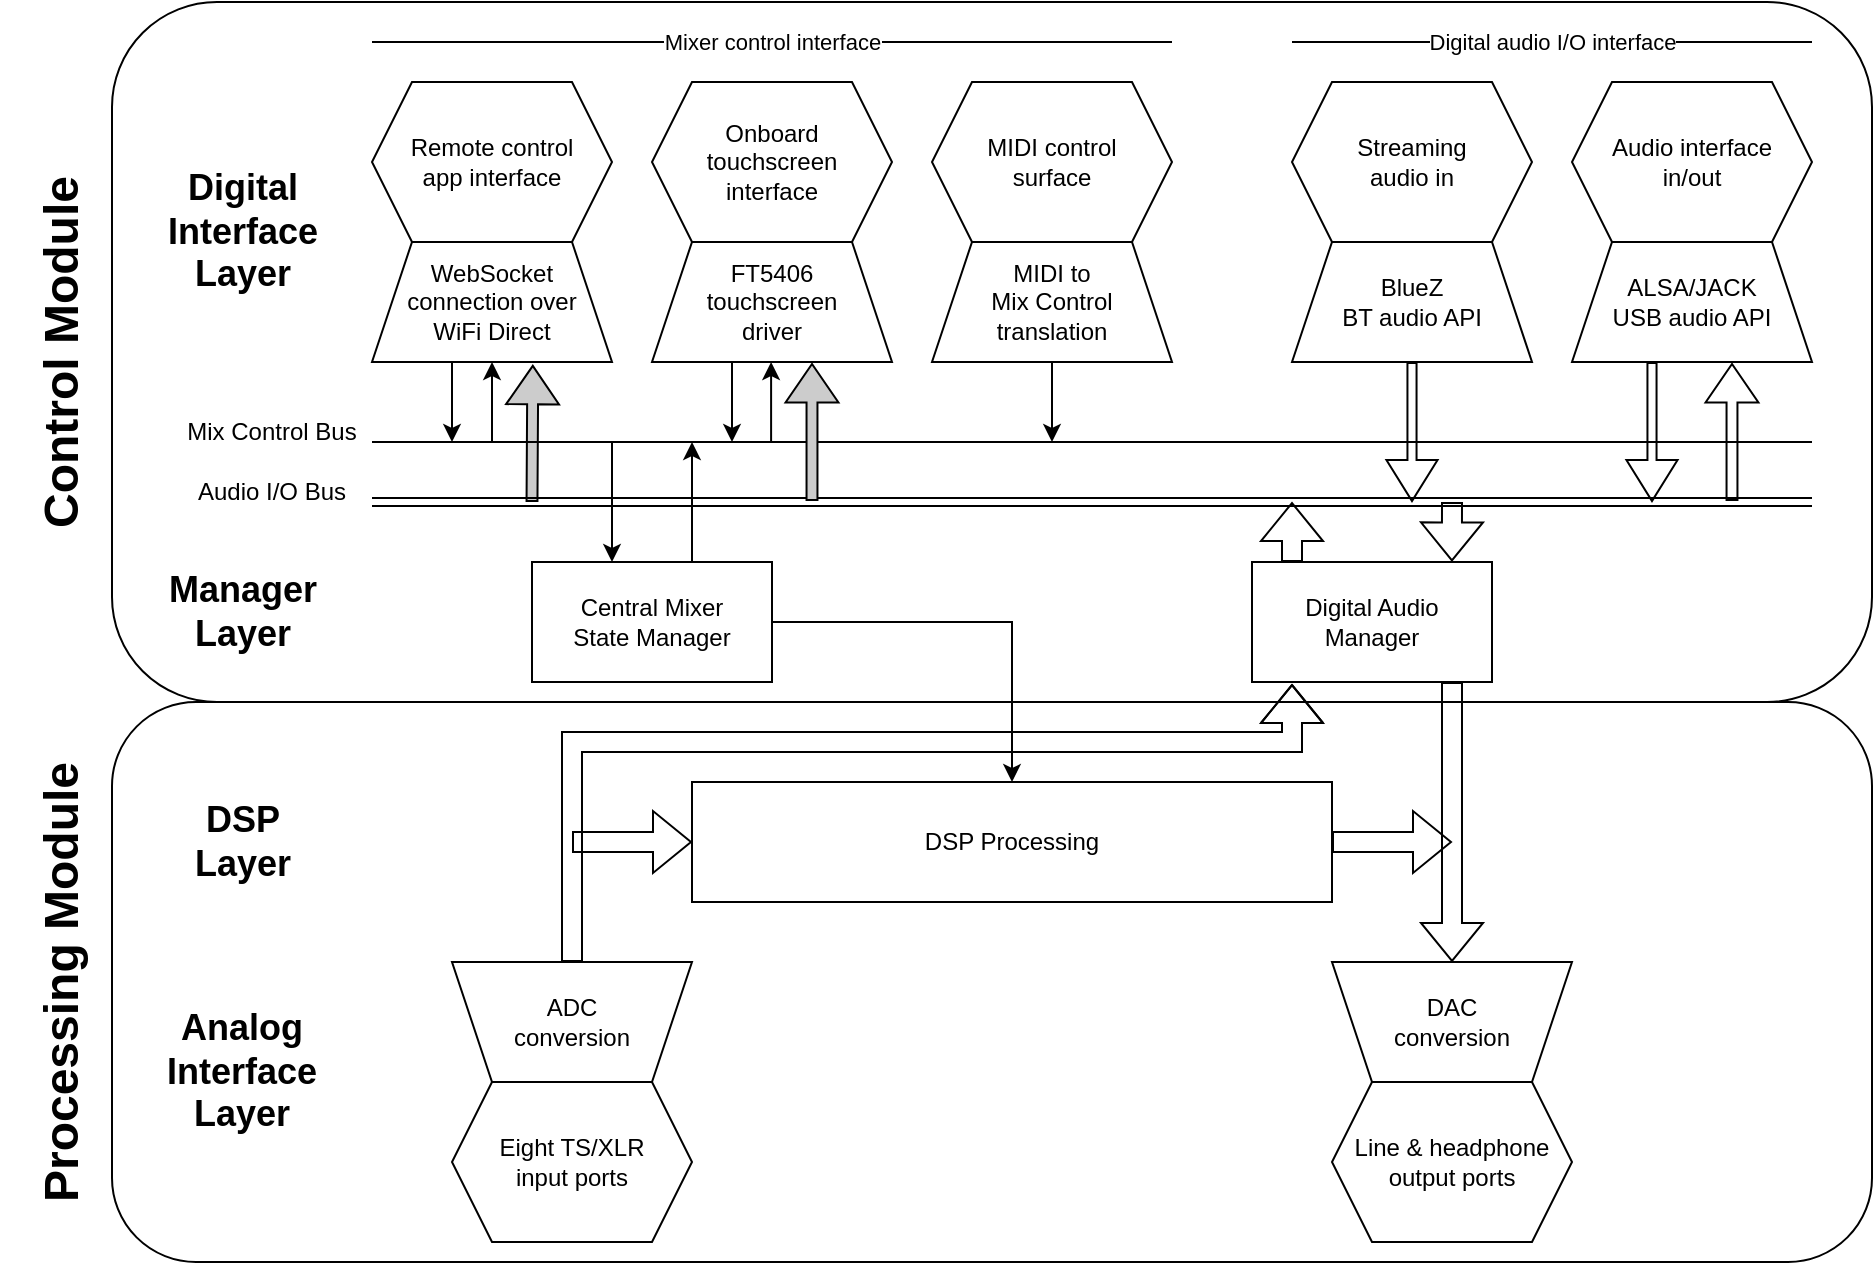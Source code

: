 <mxfile version="24.7.7">
  <diagram name="Page-1" id="28XEprOLKkvbNDZdhUOm">
    <mxGraphModel dx="2044" dy="615" grid="1" gridSize="10" guides="1" tooltips="1" connect="1" arrows="1" fold="1" page="1" pageScale="1" pageWidth="850" pageHeight="1100" math="0" shadow="0">
      <root>
        <mxCell id="0" />
        <mxCell id="1" parent="0" />
        <mxCell id="8qI2Ke6vN0tsmFQ91dXW-2" value="" style="rounded=1;whiteSpace=wrap;html=1;" vertex="1" parent="1">
          <mxGeometry x="-10" y="350" width="880" height="280" as="geometry" />
        </mxCell>
        <mxCell id="8qI2Ke6vN0tsmFQ91dXW-1" value="" style="rounded=1;whiteSpace=wrap;html=1;" vertex="1" parent="1">
          <mxGeometry x="-10" width="880" height="350" as="geometry" />
        </mxCell>
        <mxCell id="qX4GHCo48Fy9RzZ0Yudx-1" value="Central Mixer&lt;br&gt;State Manager" style="rounded=0;whiteSpace=wrap;html=1;" parent="1" vertex="1">
          <mxGeometry x="200" y="280" width="120" height="60" as="geometry" />
        </mxCell>
        <mxCell id="qX4GHCo48Fy9RzZ0Yudx-2" value="Remote control&lt;br&gt;app interface" style="shape=hexagon;perimeter=hexagonPerimeter2;whiteSpace=wrap;html=1;fixedSize=1;" parent="1" vertex="1">
          <mxGeometry x="120" y="40" width="120" height="80" as="geometry" />
        </mxCell>
        <mxCell id="qX4GHCo48Fy9RzZ0Yudx-3" value="MIDI control&lt;br&gt;surface" style="shape=hexagon;perimeter=hexagonPerimeter2;whiteSpace=wrap;html=1;fixedSize=1;" parent="1" vertex="1">
          <mxGeometry x="400" y="40" width="120" height="80" as="geometry" />
        </mxCell>
        <mxCell id="qX4GHCo48Fy9RzZ0Yudx-4" value="Onboard&lt;br&gt;touchscreen&lt;br&gt;interface" style="shape=hexagon;perimeter=hexagonPerimeter2;whiteSpace=wrap;html=1;fixedSize=1;" parent="1" vertex="1">
          <mxGeometry x="260" y="40" width="120" height="80" as="geometry" />
        </mxCell>
        <mxCell id="qX4GHCo48Fy9RzZ0Yudx-5" value="&lt;h2&gt;DSP&lt;br&gt;Layer&lt;/h2&gt;" style="text;html=1;align=center;verticalAlign=middle;resizable=0;points=[];autosize=1;strokeColor=none;fillColor=none;" parent="1" vertex="1">
          <mxGeometry x="20" y="375" width="70" height="90" as="geometry" />
        </mxCell>
        <mxCell id="qX4GHCo48Fy9RzZ0Yudx-6" value="&lt;h2&gt;Digital&lt;br&gt;Interface&lt;br&gt;Layer&lt;/h2&gt;" style="text;html=1;align=center;verticalAlign=middle;resizable=0;points=[];autosize=1;strokeColor=none;fillColor=none;" parent="1" vertex="1">
          <mxGeometry x="5" y="60" width="100" height="110" as="geometry" />
        </mxCell>
        <mxCell id="qX4GHCo48Fy9RzZ0Yudx-7" value="&lt;h2&gt;Manager&lt;br&gt;Layer&lt;/h2&gt;" style="text;html=1;align=center;verticalAlign=middle;resizable=0;points=[];autosize=1;strokeColor=none;fillColor=none;" parent="1" vertex="1">
          <mxGeometry x="5" y="260" width="100" height="90" as="geometry" />
        </mxCell>
        <mxCell id="qX4GHCo48Fy9RzZ0Yudx-8" value="DSP Processing" style="rounded=0;whiteSpace=wrap;html=1;" parent="1" vertex="1">
          <mxGeometry x="280" y="390" width="320" height="60" as="geometry" />
        </mxCell>
        <mxCell id="qX4GHCo48Fy9RzZ0Yudx-9" value="Streaming&lt;br&gt;audio in" style="shape=hexagon;perimeter=hexagonPerimeter2;whiteSpace=wrap;html=1;fixedSize=1;" parent="1" vertex="1">
          <mxGeometry x="580" y="40" width="120" height="80" as="geometry" />
        </mxCell>
        <mxCell id="qX4GHCo48Fy9RzZ0Yudx-10" value="Audio interface&lt;br&gt;in/out" style="shape=hexagon;perimeter=hexagonPerimeter2;whiteSpace=wrap;html=1;fixedSize=1;" parent="1" vertex="1">
          <mxGeometry x="720" y="40" width="120" height="80" as="geometry" />
        </mxCell>
        <mxCell id="qX4GHCo48Fy9RzZ0Yudx-11" value="Digital Audio&lt;br&gt;Manager" style="rounded=0;whiteSpace=wrap;html=1;" parent="1" vertex="1">
          <mxGeometry x="560" y="280" width="120" height="60" as="geometry" />
        </mxCell>
        <mxCell id="qX4GHCo48Fy9RzZ0Yudx-12" value="&lt;h2&gt;Analog&lt;br&gt;Interface&lt;br&gt;Layer&lt;/h2&gt;" style="text;html=1;align=center;verticalAlign=middle;whiteSpace=wrap;rounded=0;" parent="1" vertex="1">
          <mxGeometry x="10" y="520" width="90" height="30" as="geometry" />
        </mxCell>
        <mxCell id="qX4GHCo48Fy9RzZ0Yudx-30" value="Eight TS/XLR&lt;br&gt;input ports" style="shape=hexagon;perimeter=hexagonPerimeter2;whiteSpace=wrap;html=1;fixedSize=1;" parent="1" vertex="1">
          <mxGeometry x="160" y="540" width="120" height="80" as="geometry" />
        </mxCell>
        <mxCell id="qX4GHCo48Fy9RzZ0Yudx-31" value="Line &amp;amp; headphone&lt;br&gt;output ports" style="shape=hexagon;perimeter=hexagonPerimeter2;whiteSpace=wrap;html=1;fixedSize=1;" parent="1" vertex="1">
          <mxGeometry x="600" y="540" width="120" height="80" as="geometry" />
        </mxCell>
        <mxCell id="qX4GHCo48Fy9RzZ0Yudx-34" value="WebSocket&lt;br&gt;connection over&lt;br&gt;WiFi Direct" style="shape=trapezoid;perimeter=trapezoidPerimeter;whiteSpace=wrap;html=1;fixedSize=1;" parent="1" vertex="1">
          <mxGeometry x="120" y="120" width="120" height="60" as="geometry" />
        </mxCell>
        <mxCell id="qX4GHCo48Fy9RzZ0Yudx-35" value="MIDI to&lt;br&gt;Mix Control&lt;br&gt;translation" style="shape=trapezoid;perimeter=trapezoidPerimeter;whiteSpace=wrap;html=1;fixedSize=1;" parent="1" vertex="1">
          <mxGeometry x="400" y="120" width="120" height="60" as="geometry" />
        </mxCell>
        <mxCell id="qX4GHCo48Fy9RzZ0Yudx-36" value="BlueZ&lt;br&gt;BT audio API" style="shape=trapezoid;perimeter=trapezoidPerimeter;whiteSpace=wrap;html=1;fixedSize=1;" parent="1" vertex="1">
          <mxGeometry x="580" y="120" width="120" height="60" as="geometry" />
        </mxCell>
        <mxCell id="qX4GHCo48Fy9RzZ0Yudx-37" value="ALSA/JACK&lt;br&gt;USB audio API" style="shape=trapezoid;perimeter=trapezoidPerimeter;whiteSpace=wrap;html=1;fixedSize=1;" parent="1" vertex="1">
          <mxGeometry x="720" y="120" width="120" height="60" as="geometry" />
        </mxCell>
        <mxCell id="qX4GHCo48Fy9RzZ0Yudx-38" value="Mixer control interface" style="endArrow=none;html=1;rounded=0;" parent="1" edge="1">
          <mxGeometry width="50" height="50" relative="1" as="geometry">
            <mxPoint x="120" y="20" as="sourcePoint" />
            <mxPoint x="520" y="20" as="targetPoint" />
            <mxPoint as="offset" />
          </mxGeometry>
        </mxCell>
        <mxCell id="qX4GHCo48Fy9RzZ0Yudx-39" value="Digital audio I/O interface" style="endArrow=none;html=1;rounded=0;" parent="1" edge="1">
          <mxGeometry width="50" height="50" relative="1" as="geometry">
            <mxPoint x="580" y="20" as="sourcePoint" />
            <mxPoint x="840" y="20" as="targetPoint" />
          </mxGeometry>
        </mxCell>
        <mxCell id="qX4GHCo48Fy9RzZ0Yudx-43" value="Mix Control Bus" style="text;html=1;align=center;verticalAlign=middle;whiteSpace=wrap;rounded=0;" parent="1" vertex="1">
          <mxGeometry x="10" y="200" width="120" height="30" as="geometry" />
        </mxCell>
        <mxCell id="qX4GHCo48Fy9RzZ0Yudx-45" value="Audio I/O Bus" style="text;html=1;align=center;verticalAlign=middle;whiteSpace=wrap;rounded=0;" parent="1" vertex="1">
          <mxGeometry x="30" y="230" width="80" height="30" as="geometry" />
        </mxCell>
        <mxCell id="qX4GHCo48Fy9RzZ0Yudx-46" value="" style="endArrow=classic;html=1;rounded=0;" parent="1" edge="1">
          <mxGeometry width="50" height="50" relative="1" as="geometry">
            <mxPoint x="160" y="180" as="sourcePoint" />
            <mxPoint x="160" y="220" as="targetPoint" />
          </mxGeometry>
        </mxCell>
        <mxCell id="qX4GHCo48Fy9RzZ0Yudx-47" value="" style="endArrow=classic;html=1;rounded=0;entryX=0.5;entryY=1;entryDx=0;entryDy=0;" parent="1" target="qX4GHCo48Fy9RzZ0Yudx-34" edge="1">
          <mxGeometry width="50" height="50" relative="1" as="geometry">
            <mxPoint x="180" y="220" as="sourcePoint" />
            <mxPoint x="230" y="170" as="targetPoint" />
          </mxGeometry>
        </mxCell>
        <mxCell id="qX4GHCo48Fy9RzZ0Yudx-50" value="" style="endArrow=classic;html=1;rounded=0;entryX=0.67;entryY=1.024;entryDx=0;entryDy=0;entryPerimeter=0;shape=flexArrow;width=5.455;endSize=6.064;fillColor=#CCCCCC;" parent="1" target="qX4GHCo48Fy9RzZ0Yudx-34" edge="1">
          <mxGeometry width="50" height="50" relative="1" as="geometry">
            <mxPoint x="200" y="250" as="sourcePoint" />
            <mxPoint x="250" y="200" as="targetPoint" />
          </mxGeometry>
        </mxCell>
        <mxCell id="qX4GHCo48Fy9RzZ0Yudx-55" value="" style="shape=flexArrow;endArrow=classic;html=1;rounded=0;width=4.545;endSize=6.482;fillColor=#FFFFFF;" parent="1" edge="1">
          <mxGeometry width="50" height="50" relative="1" as="geometry">
            <mxPoint x="640" y="180" as="sourcePoint" />
            <mxPoint x="640" y="250" as="targetPoint" />
          </mxGeometry>
        </mxCell>
        <mxCell id="qX4GHCo48Fy9RzZ0Yudx-56" value="" style="shape=flexArrow;endArrow=classic;html=1;rounded=0;width=4.545;endSize=6.482;fillColor=#FFFFFF;" parent="1" edge="1">
          <mxGeometry width="50" height="50" relative="1" as="geometry">
            <mxPoint x="760" y="180" as="sourcePoint" />
            <mxPoint x="760" y="250" as="targetPoint" />
          </mxGeometry>
        </mxCell>
        <mxCell id="qX4GHCo48Fy9RzZ0Yudx-58" value="" style="endArrow=classic;html=1;rounded=0;entryX=0.67;entryY=1.024;entryDx=0;entryDy=0;entryPerimeter=0;shape=flexArrow;width=5.455;endSize=6.064;fillColor=#FFFFFF;" parent="1" edge="1">
          <mxGeometry width="50" height="50" relative="1" as="geometry">
            <mxPoint x="800" y="249.5" as="sourcePoint" />
            <mxPoint x="800" y="180.5" as="targetPoint" />
          </mxGeometry>
        </mxCell>
        <mxCell id="qX4GHCo48Fy9RzZ0Yudx-42" value="" style="shape=link;html=1;rounded=0;fillColor=#FFFFFF;" parent="1" edge="1">
          <mxGeometry width="100" relative="1" as="geometry">
            <mxPoint x="120" y="250" as="sourcePoint" />
            <mxPoint x="840" y="250" as="targetPoint" />
          </mxGeometry>
        </mxCell>
        <mxCell id="qX4GHCo48Fy9RzZ0Yudx-40" value="" style="endArrow=none;html=1;rounded=0;" parent="1" edge="1">
          <mxGeometry width="50" height="50" relative="1" as="geometry">
            <mxPoint x="120" y="220" as="sourcePoint" />
            <mxPoint x="840" y="220" as="targetPoint" />
          </mxGeometry>
        </mxCell>
        <mxCell id="qX4GHCo48Fy9RzZ0Yudx-60" value="FT5406&lt;br&gt;touchscreen&lt;br&gt;driver" style="shape=trapezoid;perimeter=trapezoidPerimeter;whiteSpace=wrap;html=1;fixedSize=1;" parent="1" vertex="1">
          <mxGeometry x="260" y="120" width="120" height="60" as="geometry" />
        </mxCell>
        <mxCell id="qX4GHCo48Fy9RzZ0Yudx-61" value="" style="endArrow=classic;html=1;rounded=0;" parent="1" edge="1">
          <mxGeometry width="50" height="50" relative="1" as="geometry">
            <mxPoint x="460" y="180" as="sourcePoint" />
            <mxPoint x="460" y="220" as="targetPoint" />
          </mxGeometry>
        </mxCell>
        <mxCell id="qX4GHCo48Fy9RzZ0Yudx-62" value="" style="endArrow=classic;html=1;rounded=0;entryX=0.67;entryY=1.024;entryDx=0;entryDy=0;entryPerimeter=0;shape=flexArrow;width=5.455;endSize=6.064;fillColor=#CCCCCC;" parent="1" edge="1">
          <mxGeometry width="50" height="50" relative="1" as="geometry">
            <mxPoint x="340" y="249.5" as="sourcePoint" />
            <mxPoint x="340" y="180.5" as="targetPoint" />
          </mxGeometry>
        </mxCell>
        <mxCell id="qX4GHCo48Fy9RzZ0Yudx-63" value="" style="endArrow=classic;html=1;rounded=0;entryX=0.5;entryY=1;entryDx=0;entryDy=0;" parent="1" edge="1">
          <mxGeometry width="50" height="50" relative="1" as="geometry">
            <mxPoint x="319.55" y="220" as="sourcePoint" />
            <mxPoint x="319.55" y="180" as="targetPoint" />
          </mxGeometry>
        </mxCell>
        <mxCell id="qX4GHCo48Fy9RzZ0Yudx-64" value="" style="endArrow=classic;html=1;rounded=0;" parent="1" edge="1">
          <mxGeometry width="50" height="50" relative="1" as="geometry">
            <mxPoint x="300" y="180" as="sourcePoint" />
            <mxPoint x="300" y="220" as="targetPoint" />
          </mxGeometry>
        </mxCell>
        <mxCell id="qX4GHCo48Fy9RzZ0Yudx-65" value="" style="endArrow=classic;html=1;rounded=0;" parent="1" edge="1">
          <mxGeometry width="50" height="50" relative="1" as="geometry">
            <mxPoint x="240" y="220" as="sourcePoint" />
            <mxPoint x="240" y="280" as="targetPoint" />
          </mxGeometry>
        </mxCell>
        <mxCell id="qX4GHCo48Fy9RzZ0Yudx-66" value="" style="endArrow=classic;html=1;rounded=0;" parent="1" edge="1">
          <mxGeometry width="50" height="50" relative="1" as="geometry">
            <mxPoint x="280" y="280" as="sourcePoint" />
            <mxPoint x="280" y="220" as="targetPoint" />
          </mxGeometry>
        </mxCell>
        <mxCell id="qX4GHCo48Fy9RzZ0Yudx-72" value="" style="shape=trapezoid;perimeter=trapezoidPerimeter;whiteSpace=wrap;html=1;fixedSize=1;rotation=-180;" parent="1" vertex="1">
          <mxGeometry x="160" y="480" width="120" height="60" as="geometry" />
        </mxCell>
        <mxCell id="qX4GHCo48Fy9RzZ0Yudx-73" value="ADC&lt;br&gt;conversion" style="text;html=1;align=center;verticalAlign=middle;whiteSpace=wrap;rounded=0;" parent="1" vertex="1">
          <mxGeometry x="190" y="495" width="60" height="30" as="geometry" />
        </mxCell>
        <mxCell id="qX4GHCo48Fy9RzZ0Yudx-74" value="" style="shape=trapezoid;perimeter=trapezoidPerimeter;whiteSpace=wrap;html=1;fixedSize=1;rotation=-180;" parent="1" vertex="1">
          <mxGeometry x="600" y="480" width="120" height="60" as="geometry" />
        </mxCell>
        <mxCell id="qX4GHCo48Fy9RzZ0Yudx-75" value="DAC&lt;br&gt;conversion" style="text;html=1;align=center;verticalAlign=middle;whiteSpace=wrap;rounded=0;" parent="1" vertex="1">
          <mxGeometry x="630" y="495" width="60" height="30" as="geometry" />
        </mxCell>
        <mxCell id="qX4GHCo48Fy9RzZ0Yudx-77" value="" style="shape=flexArrow;endArrow=classic;html=1;rounded=0;" parent="1" edge="1">
          <mxGeometry width="50" height="50" relative="1" as="geometry">
            <mxPoint x="220" y="480" as="sourcePoint" />
            <mxPoint x="580" y="341" as="targetPoint" />
            <Array as="points">
              <mxPoint x="220" y="370" />
              <mxPoint x="580" y="370" />
            </Array>
          </mxGeometry>
        </mxCell>
        <mxCell id="qX4GHCo48Fy9RzZ0Yudx-78" value="" style="shape=flexArrow;endArrow=classic;html=1;rounded=0;" parent="1" edge="1">
          <mxGeometry width="50" height="50" relative="1" as="geometry">
            <mxPoint x="220" y="420" as="sourcePoint" />
            <mxPoint x="280" y="420" as="targetPoint" />
          </mxGeometry>
        </mxCell>
        <mxCell id="qX4GHCo48Fy9RzZ0Yudx-79" value="" style="shape=flexArrow;endArrow=classic;html=1;rounded=0;entryX=0.5;entryY=1;entryDx=0;entryDy=0;" parent="1" target="qX4GHCo48Fy9RzZ0Yudx-74" edge="1">
          <mxGeometry width="50" height="50" relative="1" as="geometry">
            <mxPoint x="660" y="340" as="sourcePoint" />
            <mxPoint x="710" y="290" as="targetPoint" />
          </mxGeometry>
        </mxCell>
        <mxCell id="qX4GHCo48Fy9RzZ0Yudx-80" value="" style="shape=flexArrow;endArrow=classic;html=1;rounded=0;" parent="1" edge="1">
          <mxGeometry width="50" height="50" relative="1" as="geometry">
            <mxPoint x="600" y="420" as="sourcePoint" />
            <mxPoint x="660" y="420" as="targetPoint" />
          </mxGeometry>
        </mxCell>
        <mxCell id="qX4GHCo48Fy9RzZ0Yudx-81" value="" style="shape=flexArrow;endArrow=classic;html=1;rounded=0;" parent="1" edge="1">
          <mxGeometry width="50" height="50" relative="1" as="geometry">
            <mxPoint x="580" y="280" as="sourcePoint" />
            <mxPoint x="580" y="250" as="targetPoint" />
          </mxGeometry>
        </mxCell>
        <mxCell id="qX4GHCo48Fy9RzZ0Yudx-82" value="" style="shape=flexArrow;endArrow=classic;html=1;rounded=0;entryX=0.833;entryY=-0.005;entryDx=0;entryDy=0;entryPerimeter=0;" parent="1" target="qX4GHCo48Fy9RzZ0Yudx-11" edge="1">
          <mxGeometry width="50" height="50" relative="1" as="geometry">
            <mxPoint x="660" y="250" as="sourcePoint" />
            <mxPoint x="730" y="290" as="targetPoint" />
          </mxGeometry>
        </mxCell>
        <mxCell id="qX4GHCo48Fy9RzZ0Yudx-83" value="" style="endArrow=classic;html=1;rounded=0;entryX=0.5;entryY=0;entryDx=0;entryDy=0;" parent="1" target="qX4GHCo48Fy9RzZ0Yudx-8" edge="1">
          <mxGeometry width="50" height="50" relative="1" as="geometry">
            <mxPoint x="320" y="310" as="sourcePoint" />
            <mxPoint x="370" y="260" as="targetPoint" />
            <Array as="points">
              <mxPoint x="440" y="310" />
            </Array>
          </mxGeometry>
        </mxCell>
        <mxCell id="8qI2Ke6vN0tsmFQ91dXW-3" value="&lt;h1&gt;Control Module&lt;/h1&gt;" style="text;html=1;align=center;verticalAlign=middle;whiteSpace=wrap;rounded=0;rotation=-90;" vertex="1" parent="1">
          <mxGeometry x="-150" y="160" width="230" height="30" as="geometry" />
        </mxCell>
        <mxCell id="8qI2Ke6vN0tsmFQ91dXW-4" value="&lt;h1&gt;Processing Module&lt;/h1&gt;" style="text;html=1;align=center;verticalAlign=middle;whiteSpace=wrap;rounded=0;rotation=-90;" vertex="1" parent="1">
          <mxGeometry x="-150" y="475" width="230" height="30" as="geometry" />
        </mxCell>
      </root>
    </mxGraphModel>
  </diagram>
</mxfile>
